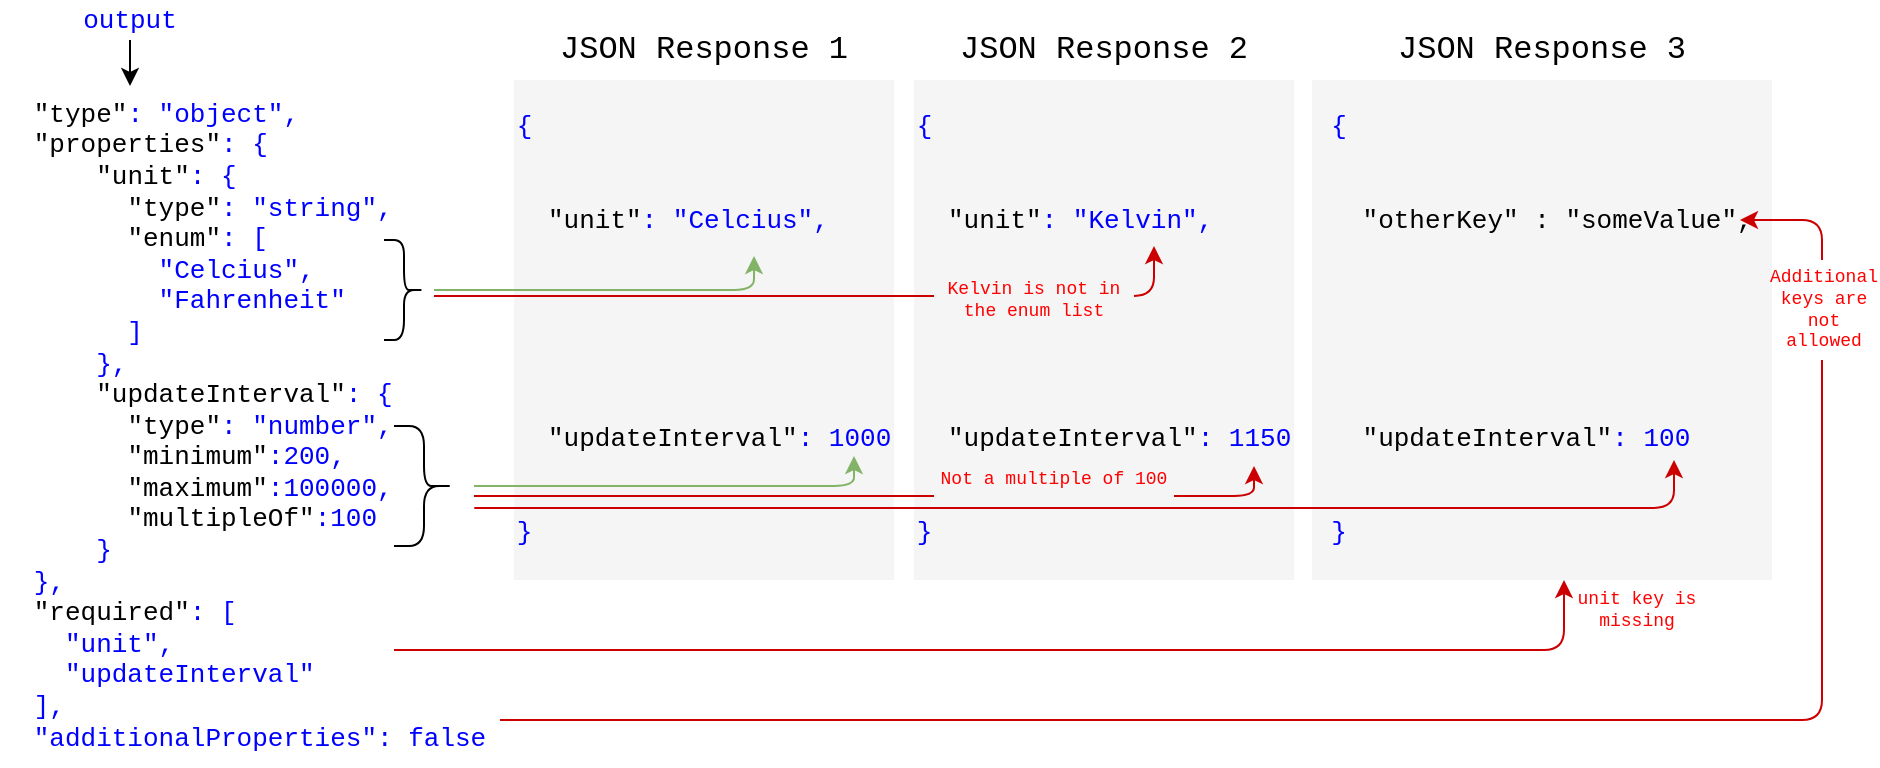 <mxfile userAgent="Mozilla/5.0 (Windows NT 10.0; Win64; x64) AppleWebKit/537.36 (KHTML, like Gecko) draw.io/7.9.5 Chrome/58.0.303.110 Electron/1.7.5 Safari/537.36" version="8.6.6" editor="www.draw.io" type="device"><diagram id="064276bf-9a11-e435-64c5-b7c368bf50f0" name="Page-1"><mxGraphModel dx="1717" dy="909" grid="1" gridSize="10" guides="1" tooltips="1" connect="1" arrows="1" fold="1" page="0" pageScale="1" pageWidth="827" pageHeight="1169" background="#ffffff" math="0" shadow="0"><root><mxCell id="0"/><mxCell id="1" parent="0"/><mxCell id="2" value="output" style="text;html=1;strokeColor=none;fillColor=none;align=center;verticalAlign=middle;whiteSpace=wrap;fontFamily=Courier New;fontSize=13;fontColor=#0000FF;" parent="1" vertex="1"><mxGeometry x="53" y="240" width="90" height="20" as="geometry"/></mxCell><mxCell id="3" value="" style="endArrow=classic;html=1;strokeColor=#000000;strokeWidth=1;fontFamily=Courier New;fontSize=13;fontColor=#0000FF;exitX=0.5;exitY=1;entryX=0.25;entryY=0;" parent="1" source="2" target="5" edge="1"><mxGeometry width="50" height="50" relative="1" as="geometry"><mxPoint x="115" y="290" as="sourcePoint"/><mxPoint x="98" y="280" as="targetPoint"/></mxGeometry></mxCell><mxCell id="5" value="&lt;div style=&quot;text-align: left&quot;&gt;&lt;font color=&quot;#000000&quot;&gt;&quot;type&quot;&lt;/font&gt;: &quot;object&quot;,&lt;/div&gt;&lt;div style=&quot;text-align: left&quot;&gt;&lt;font color=&quot;#000000&quot;&gt;&quot;properties&quot;&lt;/font&gt;: {&lt;/div&gt;&lt;div style=&quot;text-align: left&quot;&gt;&lt;span&gt;&amp;nbsp; &amp;nbsp; &lt;font color=&quot;#000000&quot;&gt;&quot;unit&quot;&lt;/font&gt;: {&lt;/span&gt;&lt;/div&gt;&lt;div style=&quot;text-align: left&quot;&gt;&amp;nbsp; &amp;nbsp; &amp;nbsp; &lt;font color=&quot;#000000&quot;&gt;&quot;type&quot;&lt;/font&gt;: &quot;string&quot;,&lt;/div&gt;&lt;div style=&quot;text-align: left&quot;&gt;&amp;nbsp; &amp;nbsp; &amp;nbsp; &lt;font color=&quot;#000000&quot;&gt;&quot;enum&quot;&lt;/font&gt;: [&lt;/div&gt;&lt;div style=&quot;text-align: left&quot;&gt;&amp;nbsp; &amp;nbsp; &amp;nbsp; &amp;nbsp; &quot;Celcius&quot;,&lt;/div&gt;&lt;div style=&quot;text-align: left&quot;&gt;&amp;nbsp; &amp;nbsp; &amp;nbsp; &amp;nbsp; &quot;Fahrenheit&quot;&lt;/div&gt;&lt;div style=&quot;text-align: left&quot;&gt;&amp;nbsp; &amp;nbsp; &amp;nbsp; ]&lt;/div&gt;&lt;div style=&quot;text-align: left&quot;&gt;&amp;nbsp; &amp;nbsp; },&lt;/div&gt;&lt;div style=&quot;text-align: left&quot;&gt;&amp;nbsp; &amp;nbsp; &lt;font color=&quot;#000000&quot;&gt;&quot;updateInterval&quot;&lt;/font&gt;: {&lt;/div&gt;&lt;div style=&quot;text-align: left&quot;&gt;&amp;nbsp; &amp;nbsp; &amp;nbsp; &lt;font color=&quot;#000000&quot;&gt;&quot;type&quot;&lt;/font&gt;: &quot;number&quot;,&lt;/div&gt;&lt;div style=&quot;text-align: left&quot;&gt;&amp;nbsp; &amp;nbsp; &amp;nbsp; &lt;font color=&quot;#000000&quot;&gt;&quot;minimum&quot;&lt;/font&gt;:200,&lt;/div&gt;&lt;div style=&quot;text-align: left&quot;&gt;&amp;nbsp; &amp;nbsp; &amp;nbsp; &lt;font color=&quot;#000000&quot;&gt;&quot;maximum&quot;&lt;/font&gt;:100000,&lt;/div&gt;&lt;div style=&quot;text-align: left&quot;&gt;&amp;nbsp; &amp;nbsp; &amp;nbsp; &lt;font color=&quot;#000000&quot;&gt;&quot;multipleOf&quot;&lt;/font&gt;:100&lt;/div&gt;&lt;div style=&quot;text-align: left&quot;&gt;&amp;nbsp; &amp;nbsp; }&lt;/div&gt;&lt;div style=&quot;text-align: left&quot;&gt;},&lt;/div&gt;&lt;div style=&quot;text-align: left&quot;&gt;&lt;font color=&quot;#000000&quot;&gt;&quot;required&quot;&lt;/font&gt;: [&lt;/div&gt;&lt;div style=&quot;text-align: left&quot;&gt;&amp;nbsp; &quot;unit&quot;,&lt;/div&gt;&lt;div style=&quot;text-align: left&quot;&gt;&amp;nbsp; &quot;updateInterval&quot;&lt;/div&gt;&lt;div style=&quot;text-align: left&quot;&gt;],&lt;/div&gt;&lt;div style=&quot;text-align: left&quot;&gt;&quot;additionalProperties&quot;: false&lt;/div&gt;" style="text;html=1;strokeColor=none;fillColor=none;align=center;verticalAlign=middle;whiteSpace=wrap;fontFamily=Courier New;fontSize=13;fontColor=#0000FF;" parent="1" vertex="1"><mxGeometry x="33" y="283" width="260" height="340" as="geometry"/></mxCell><mxCell id="7" value="&lt;div style=&quot;text-align: left&quot;&gt;{&lt;/div&gt;&lt;div style=&quot;text-align: left&quot;&gt;&lt;br&gt;&lt;/div&gt;&lt;div style=&quot;text-align: left&quot;&gt;&lt;br&gt;&lt;/div&gt;&lt;div style=&quot;text-align: left&quot;&gt;&amp;nbsp; &lt;font color=&quot;#000000&quot;&gt;&quot;unit&quot;&lt;/font&gt;: &quot;Celcius&quot;,&lt;/div&gt;&lt;div style=&quot;text-align: left&quot;&gt;&lt;br&gt;&lt;/div&gt;&lt;div style=&quot;text-align: left&quot;&gt;&lt;br&gt;&lt;/div&gt;&lt;div style=&quot;text-align: left&quot;&gt;&lt;br&gt;&lt;/div&gt;&lt;div style=&quot;text-align: left&quot;&gt;&lt;br&gt;&lt;/div&gt;&lt;div style=&quot;text-align: left&quot;&gt;&lt;br&gt;&lt;/div&gt;&lt;div style=&quot;text-align: left&quot;&gt;&lt;br&gt;&lt;/div&gt;&lt;div style=&quot;text-align: left&quot;&gt;&amp;nbsp; &lt;font color=&quot;#000000&quot;&gt;&quot;updateInterval&quot;&lt;/font&gt;: 1000&lt;/div&gt;&lt;div style=&quot;text-align: left&quot;&gt;&lt;br&gt;&lt;/div&gt;&lt;div style=&quot;text-align: left&quot;&gt;&lt;br&gt;&lt;/div&gt;&lt;div style=&quot;text-align: left&quot;&gt;}&lt;/div&gt;" style="text;html=1;strokeColor=none;fillColor=#f5f5f5;align=center;verticalAlign=middle;whiteSpace=wrap;fontFamily=Courier New;fontSize=13;fontColor=#0000FF;" parent="1" vertex="1"><mxGeometry x="290" y="280" width="190" height="250" as="geometry"/></mxCell><mxCell id="12" value="" style="edgeStyle=segmentEdgeStyle;endArrow=classic;html=1;strokeColor=#82b366;strokeWidth=1;fontFamily=Courier New;fontSize=13;fontColor=#0000FF;fillColor=#d5e8d4;" parent="1" edge="1"><mxGeometry width="50" height="50" relative="1" as="geometry"><mxPoint x="270" y="483" as="sourcePoint"/><mxPoint x="460" y="468" as="targetPoint"/><Array as="points"><mxPoint x="460" y="483"/><mxPoint x="460" y="468"/></Array></mxGeometry></mxCell><mxCell id="13" value="" style="shape=curlyBracket;whiteSpace=wrap;html=1;rounded=1;strokeColor=#000000;strokeWidth=1;fillColor=none;fontFamily=Courier New;fontSize=13;fontColor=#0000FF;align=center;rotation=180;" parent="1" vertex="1"><mxGeometry x="230" y="453" width="30" height="60" as="geometry"/></mxCell><mxCell id="19" value="" style="edgeStyle=segmentEdgeStyle;endArrow=classic;html=1;strokeColor=#82b366;strokeWidth=1;fontFamily=Courier New;fontSize=13;fontColor=#0000FF;fillColor=#d5e8d4;" parent="1" edge="1"><mxGeometry width="50" height="50" relative="1" as="geometry"><mxPoint x="250" y="385" as="sourcePoint"/><mxPoint x="410" y="368" as="targetPoint"/><Array as="points"><mxPoint x="410" y="385"/><mxPoint x="410" y="368"/></Array></mxGeometry></mxCell><mxCell id="20" value="" style="shape=curlyBracket;whiteSpace=wrap;html=1;rounded=1;strokeColor=#000000;strokeWidth=1;fillColor=none;fontFamily=Courier New;fontSize=13;fontColor=#0000FF;align=center;rotation=180;" parent="1" vertex="1"><mxGeometry x="225" y="360" width="20" height="50" as="geometry"/></mxCell><mxCell id="23" value="" style="edgeStyle=segmentEdgeStyle;endArrow=classic;html=1;strokeColor=#CC0000;strokeWidth=1;fontFamily=Courier New;fontSize=13;fontColor=#0000FF;fillColor=#f8cecc;" parent="1" edge="1" target="9"><mxGeometry width="50" height="50" relative="1" as="geometry"><mxPoint x="230" y="565" as="sourcePoint"/><mxPoint x="815" y="363" as="targetPoint"/><Array as="points"><mxPoint x="815" y="565"/></Array></mxGeometry></mxCell><mxCell id="9" value="&lt;div style=&quot;text-align: left&quot;&gt;{&lt;/div&gt;&lt;div style=&quot;text-align: left&quot;&gt;&lt;br&gt;&lt;/div&gt;&lt;div style=&quot;text-align: left&quot;&gt;&lt;br&gt;&lt;/div&gt;&lt;div style=&quot;text-align: left&quot;&gt;&amp;nbsp; &lt;font color=&quot;#000000&quot;&gt;&quot;otherKey&quot; : &quot;someValue&quot;,&lt;/font&gt;&lt;/div&gt;&lt;div style=&quot;text-align: left&quot;&gt;&lt;br&gt;&lt;/div&gt;&lt;div style=&quot;text-align: left&quot;&gt;&lt;br&gt;&lt;/div&gt;&lt;div style=&quot;text-align: left&quot;&gt;&lt;br&gt;&lt;/div&gt;&lt;div style=&quot;text-align: left&quot;&gt;&lt;br&gt;&lt;/div&gt;&lt;div style=&quot;text-align: left&quot;&gt;&lt;br&gt;&lt;/div&gt;&lt;div style=&quot;text-align: left&quot;&gt;&lt;br&gt;&lt;/div&gt;&lt;div style=&quot;text-align: left&quot;&gt;&amp;nbsp; &lt;font color=&quot;#000000&quot;&gt;&quot;updateInterval&quot;&lt;/font&gt;: 100&lt;/div&gt;&lt;div style=&quot;text-align: left&quot;&gt;&lt;br&gt;&lt;/div&gt;&lt;div style=&quot;text-align: left&quot;&gt;&lt;br&gt;&lt;/div&gt;&lt;div style=&quot;text-align: left&quot;&gt;}&lt;/div&gt;" style="text;html=1;strokeColor=none;fillColor=#f5f5f5;align=center;verticalAlign=middle;whiteSpace=wrap;fontFamily=Courier New;fontSize=13;fontColor=#0000FF;" parent="1" vertex="1"><mxGeometry x="689" y="280" width="230" height="250" as="geometry"/></mxCell><mxCell id="8" value="&lt;div style=&quot;text-align: left&quot;&gt;{&lt;/div&gt;&lt;div style=&quot;text-align: left&quot;&gt;&lt;br&gt;&lt;/div&gt;&lt;div style=&quot;text-align: left&quot;&gt;&lt;br&gt;&lt;/div&gt;&lt;div style=&quot;text-align: left&quot;&gt;&amp;nbsp; &lt;font color=&quot;#000000&quot;&gt;&quot;unit&quot;&lt;/font&gt;: &quot;Kelvin&quot;,&lt;/div&gt;&lt;div style=&quot;text-align: left&quot;&gt;&lt;br&gt;&lt;/div&gt;&lt;div style=&quot;text-align: left&quot;&gt;&lt;br&gt;&lt;/div&gt;&lt;div style=&quot;text-align: left&quot;&gt;&lt;br&gt;&lt;/div&gt;&lt;div style=&quot;text-align: left&quot;&gt;&lt;br&gt;&lt;/div&gt;&lt;div style=&quot;text-align: left&quot;&gt;&lt;br&gt;&lt;/div&gt;&lt;div style=&quot;text-align: left&quot;&gt;&lt;br&gt;&lt;/div&gt;&lt;div style=&quot;text-align: left&quot;&gt;&amp;nbsp; &lt;font color=&quot;#000000&quot;&gt;&quot;updateInterval&quot;&lt;/font&gt;: 1150&lt;/div&gt;&lt;div style=&quot;text-align: left&quot;&gt;&lt;br&gt;&lt;/div&gt;&lt;div style=&quot;text-align: left&quot;&gt;&lt;br&gt;&lt;/div&gt;&lt;div style=&quot;text-align: left&quot;&gt;}&lt;/div&gt;" style="text;html=1;strokeColor=none;fillColor=#f5f5f5;align=center;verticalAlign=middle;whiteSpace=wrap;fontFamily=Courier New;fontSize=13;fontColor=#0000FF;" parent="1" vertex="1"><mxGeometry x="490" y="280" width="190" height="250" as="geometry"/></mxCell><mxCell id="14" value="" style="edgeStyle=segmentEdgeStyle;endArrow=classic;html=1;strokeColor=#CC0000;strokeWidth=1;fontFamily=Courier New;fontSize=13;fontColor=#0000FF;fillColor=#f8cecc;" parent="1" edge="1"><mxGeometry width="50" height="50" relative="1" as="geometry"><mxPoint x="270" y="488" as="sourcePoint"/><mxPoint x="660" y="473" as="targetPoint"/><Array as="points"><mxPoint x="660" y="488"/><mxPoint x="660" y="473"/></Array></mxGeometry></mxCell><mxCell id="16" value="" style="edgeStyle=segmentEdgeStyle;endArrow=classic;html=1;strokeColor=#CC0000;strokeWidth=1;fontFamily=Courier New;fontSize=13;fontColor=#0000FF;fillColor=#f8cecc;" parent="1" edge="1"><mxGeometry width="50" height="50" relative="1" as="geometry"><mxPoint x="270.143" y="494" as="sourcePoint"/><mxPoint x="870" y="470" as="targetPoint"/><Array as="points"><mxPoint x="870" y="494"/><mxPoint x="870" y="470"/></Array></mxGeometry></mxCell><mxCell id="21" value="" style="edgeStyle=segmentEdgeStyle;endArrow=classic;html=1;strokeColor=#CC0000;strokeWidth=1;fontFamily=Courier New;fontSize=13;fontColor=#0000FF;fillColor=#f8cecc;" parent="1" edge="1"><mxGeometry width="50" height="50" relative="1" as="geometry"><mxPoint x="250" y="388" as="sourcePoint"/><mxPoint x="610" y="363" as="targetPoint"/><Array as="points"><mxPoint x="610" y="388"/><mxPoint x="610" y="363"/></Array></mxGeometry></mxCell><mxCell id="24" value="Kelvin is not in the enum list" style="text;html=1;strokeColor=none;fillColor=#f5f5f5;align=center;verticalAlign=middle;whiteSpace=wrap;fontFamily=Courier New;fontSize=9;fontColor=#FF0000;" parent="1" vertex="1"><mxGeometry x="500" y="370" width="100" height="40" as="geometry"/></mxCell><mxCell id="28" value="Not a multiple of 100" style="text;html=1;strokeColor=none;fillColor=#f5f5f5;align=center;verticalAlign=middle;whiteSpace=wrap;fontFamily=Courier New;fontSize=9;fontColor=#FF0000;" parent="1" vertex="1"><mxGeometry x="500" y="470" width="120" height="20" as="geometry"/></mxCell><mxCell id="30" value="unit key is missing" style="text;html=1;strokeColor=none;fillColor=none;align=center;verticalAlign=middle;whiteSpace=wrap;fontFamily=Courier New;fontSize=9;fontColor=#FF0000;" parent="1" vertex="1"><mxGeometry x="820" y="530" width="63" height="30" as="geometry"/></mxCell><mxCell id="31" value="JSON Response 1" style="text;html=1;strokeColor=none;fillColor=none;align=center;verticalAlign=middle;whiteSpace=wrap;fontFamily=Courier New;fontSize=16;fontColor=#000000;" parent="1" vertex="1"><mxGeometry x="310" y="250" width="150" height="30" as="geometry"/></mxCell><mxCell id="22" value="" style="edgeStyle=segmentEdgeStyle;endArrow=classic;html=1;strokeColor=#CC0000;strokeWidth=1;fontFamily=Courier New;fontSize=13;fontColor=#0000FF;fillColor=#f8cecc;" parent="1" edge="1"><mxGeometry width="50" height="50" relative="1" as="geometry"><mxPoint x="283" y="600" as="sourcePoint"/><mxPoint x="903" y="350" as="targetPoint"/><Array as="points"><mxPoint x="944" y="600"/><mxPoint x="944" y="350"/></Array></mxGeometry></mxCell><mxCell id="29" value="Additional keys are not allowed" style="text;html=1;strokeColor=none;fillColor=#ffffff;align=center;verticalAlign=middle;whiteSpace=wrap;fontFamily=Courier New;fontSize=9;fontColor=#FF0000;" parent="1" vertex="1"><mxGeometry x="920" y="370" width="50" height="50" as="geometry"/></mxCell><mxCell id="33" value="JSON Response 2" style="text;html=1;strokeColor=none;fillColor=none;align=center;verticalAlign=middle;whiteSpace=wrap;fontFamily=Courier New;fontSize=16;fontColor=#000000;" vertex="1" parent="1"><mxGeometry x="510" y="250" width="150" height="30" as="geometry"/></mxCell><mxCell id="34" value="JSON Response 3" style="text;html=1;strokeColor=none;fillColor=none;align=center;verticalAlign=middle;whiteSpace=wrap;fontFamily=Courier New;fontSize=16;fontColor=#000000;" vertex="1" parent="1"><mxGeometry x="729" y="250" width="150" height="30" as="geometry"/></mxCell></root></mxGraphModel></diagram></mxfile>